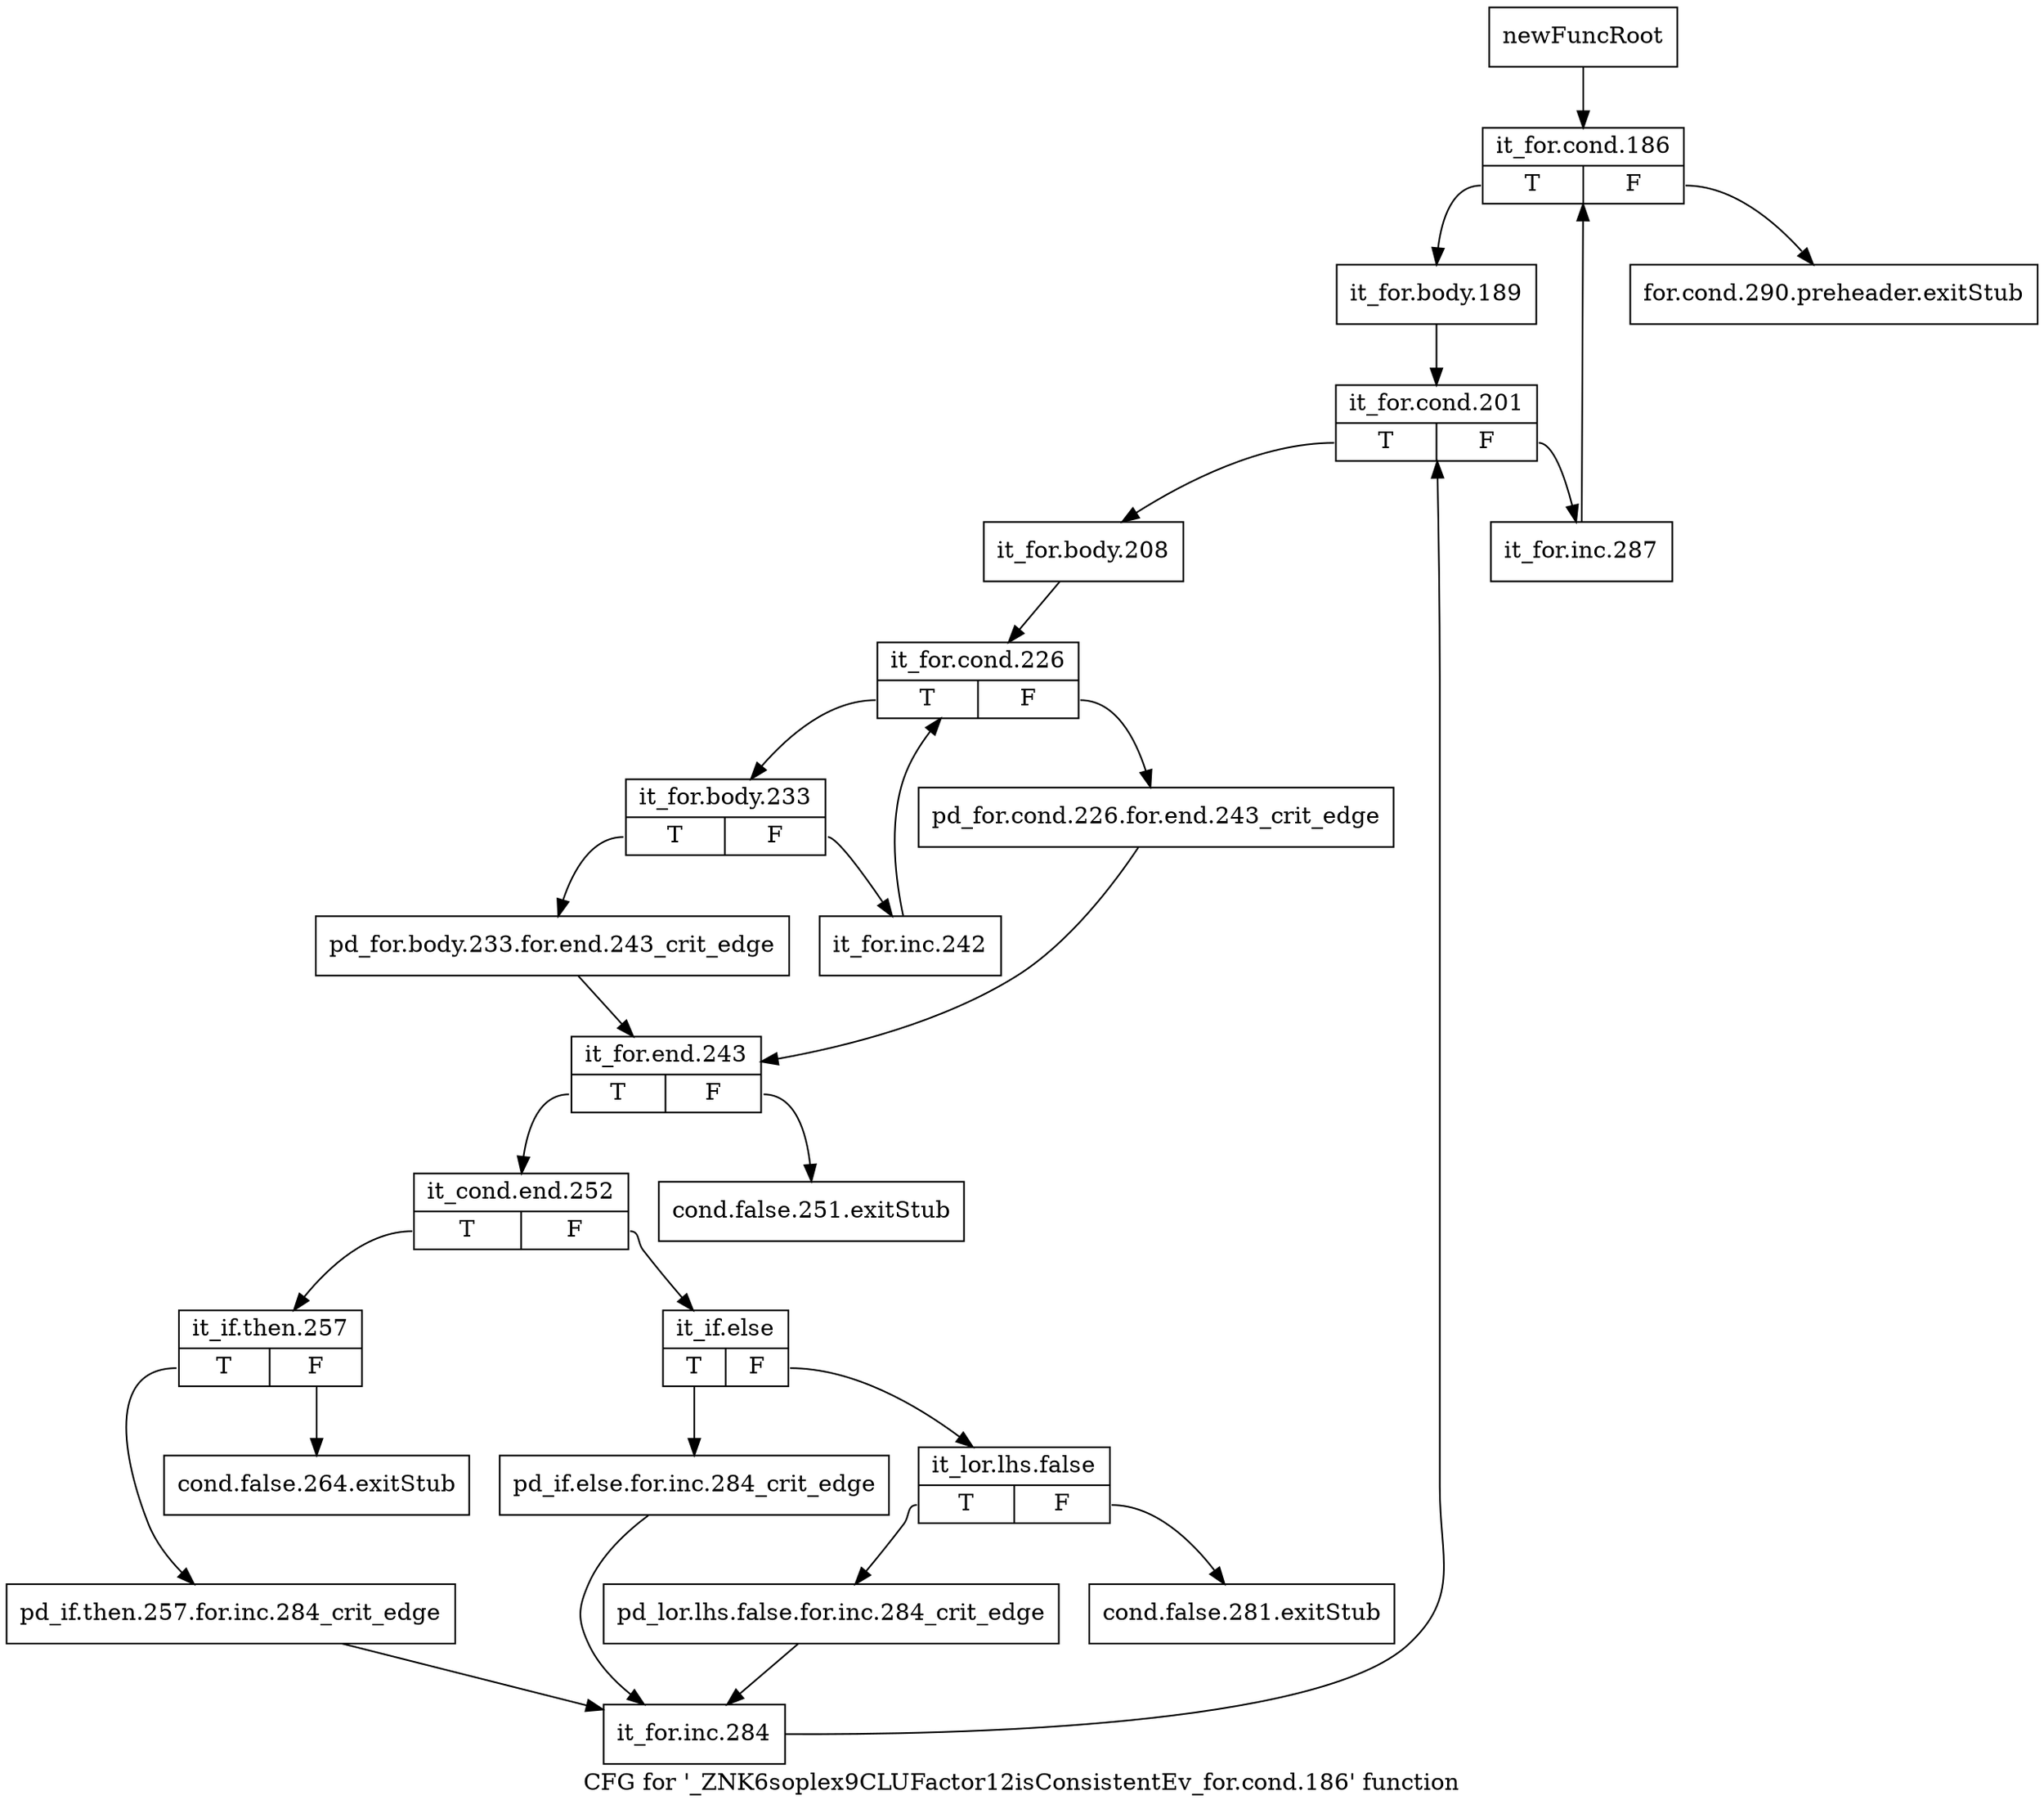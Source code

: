 digraph "CFG for '_ZNK6soplex9CLUFactor12isConsistentEv_for.cond.186' function" {
	label="CFG for '_ZNK6soplex9CLUFactor12isConsistentEv_for.cond.186' function";

	Node0x2c92b90 [shape=record,label="{newFuncRoot}"];
	Node0x2c92b90 -> Node0x2c98d90;
	Node0x2c98c50 [shape=record,label="{for.cond.290.preheader.exitStub}"];
	Node0x2c98ca0 [shape=record,label="{cond.false.251.exitStub}"];
	Node0x2c98cf0 [shape=record,label="{cond.false.281.exitStub}"];
	Node0x2c98d40 [shape=record,label="{cond.false.264.exitStub}"];
	Node0x2c98d90 [shape=record,label="{it_for.cond.186|{<s0>T|<s1>F}}"];
	Node0x2c98d90:s0 -> Node0x2c98de0;
	Node0x2c98d90:s1 -> Node0x2c98c50;
	Node0x2c98de0 [shape=record,label="{it_for.body.189}"];
	Node0x2c98de0 -> Node0x2c98e30;
	Node0x2c98e30 [shape=record,label="{it_for.cond.201|{<s0>T|<s1>F}}"];
	Node0x2c98e30:s0 -> Node0x2c98ed0;
	Node0x2c98e30:s1 -> Node0x2c98e80;
	Node0x2c98e80 [shape=record,label="{it_for.inc.287}"];
	Node0x2c98e80 -> Node0x2c98d90;
	Node0x2c98ed0 [shape=record,label="{it_for.body.208}"];
	Node0x2c98ed0 -> Node0x2c98f20;
	Node0x2c98f20 [shape=record,label="{it_for.cond.226|{<s0>T|<s1>F}}"];
	Node0x2c98f20:s0 -> Node0x2c98fc0;
	Node0x2c98f20:s1 -> Node0x2c98f70;
	Node0x2c98f70 [shape=record,label="{pd_for.cond.226.for.end.243_crit_edge}"];
	Node0x2c98f70 -> Node0x2c990b0;
	Node0x2c98fc0 [shape=record,label="{it_for.body.233|{<s0>T|<s1>F}}"];
	Node0x2c98fc0:s0 -> Node0x2c99060;
	Node0x2c98fc0:s1 -> Node0x2c99010;
	Node0x2c99010 [shape=record,label="{it_for.inc.242}"];
	Node0x2c99010 -> Node0x2c98f20;
	Node0x2c99060 [shape=record,label="{pd_for.body.233.for.end.243_crit_edge}"];
	Node0x2c99060 -> Node0x2c990b0;
	Node0x2c990b0 [shape=record,label="{it_for.end.243|{<s0>T|<s1>F}}"];
	Node0x2c990b0:s0 -> Node0x2c99100;
	Node0x2c990b0:s1 -> Node0x2c98ca0;
	Node0x2c99100 [shape=record,label="{it_cond.end.252|{<s0>T|<s1>F}}"];
	Node0x2c99100:s0 -> Node0x2c99290;
	Node0x2c99100:s1 -> Node0x2c99150;
	Node0x2c99150 [shape=record,label="{it_if.else|{<s0>T|<s1>F}}"];
	Node0x2c99150:s0 -> Node0x2c99240;
	Node0x2c99150:s1 -> Node0x2c991a0;
	Node0x2c991a0 [shape=record,label="{it_lor.lhs.false|{<s0>T|<s1>F}}"];
	Node0x2c991a0:s0 -> Node0x2c991f0;
	Node0x2c991a0:s1 -> Node0x2c98cf0;
	Node0x2c991f0 [shape=record,label="{pd_lor.lhs.false.for.inc.284_crit_edge}"];
	Node0x2c991f0 -> Node0x2c99330;
	Node0x2c99240 [shape=record,label="{pd_if.else.for.inc.284_crit_edge}"];
	Node0x2c99240 -> Node0x2c99330;
	Node0x2c99290 [shape=record,label="{it_if.then.257|{<s0>T|<s1>F}}"];
	Node0x2c99290:s0 -> Node0x2c992e0;
	Node0x2c99290:s1 -> Node0x2c98d40;
	Node0x2c992e0 [shape=record,label="{pd_if.then.257.for.inc.284_crit_edge}"];
	Node0x2c992e0 -> Node0x2c99330;
	Node0x2c99330 [shape=record,label="{it_for.inc.284}"];
	Node0x2c99330 -> Node0x2c98e30;
}
